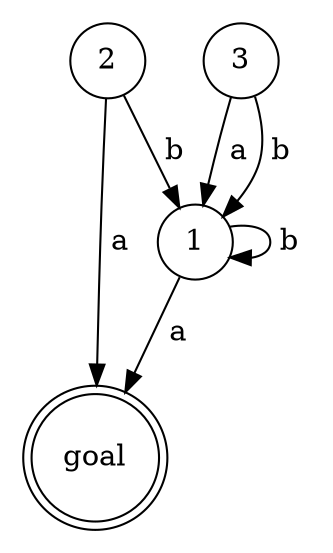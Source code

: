 /* This is the transition table for this FSM 
        a   b
     1  G   1
     2  G   1
     3  1   1

*/

digraph NoteFSM
{



    margin=0.1
    node [shape=circle width=0.5]

    one [label="1"]
    two [label="2"]
    three [label="3"]
    goal [label="goal" peripheries=2]

    one -> goal [label=" a "]
    one -> one [label=" b "]
    two -> goal [label=" a "]
    two -> one [label=" b "]
    three -> one [label=" a "]
    three -> one [label=" b "]

}
